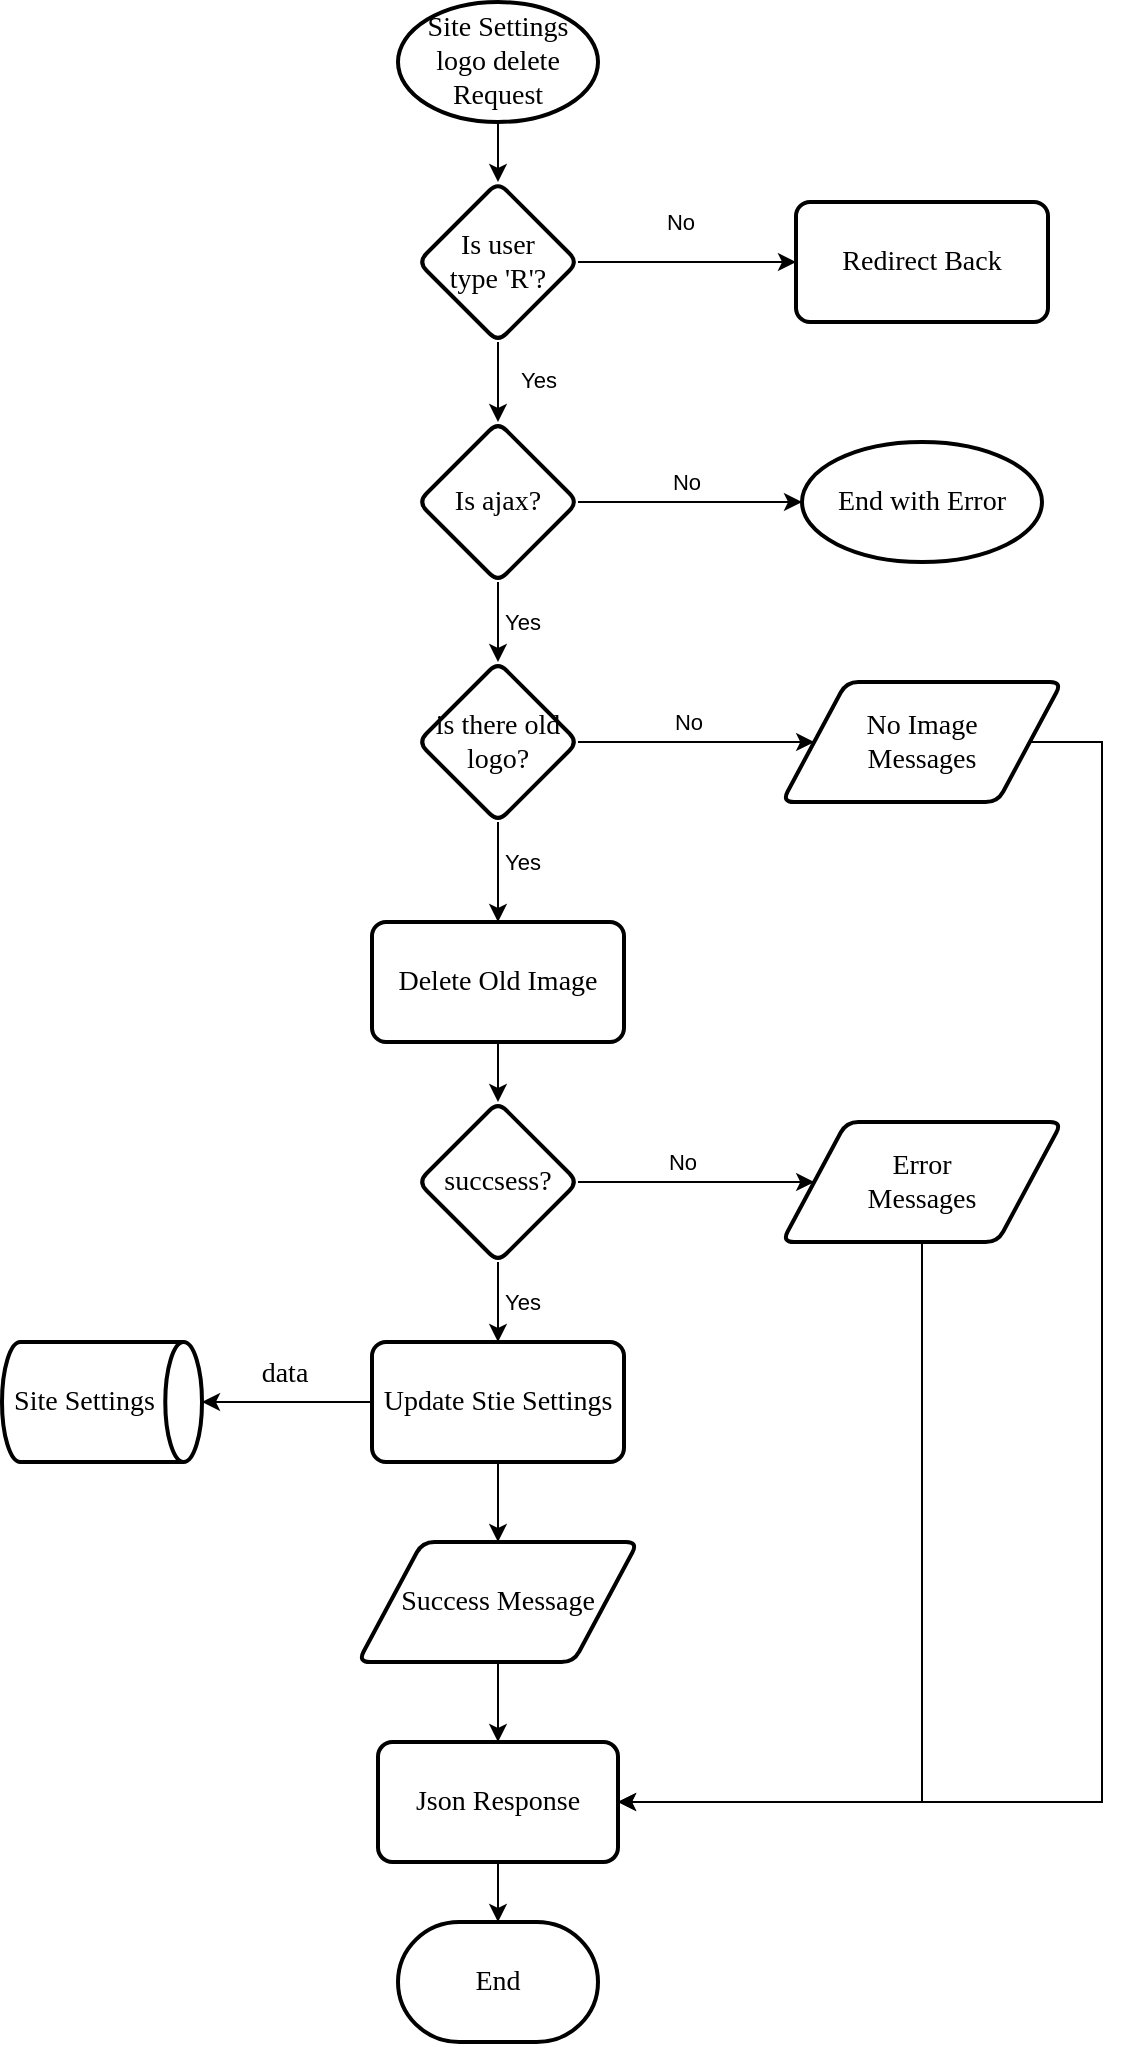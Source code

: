 <mxfile version="17.1.3" type="google"><diagram id="C5RBs43oDa-KdzZeNtuy" name="Page-1"><mxGraphModel grid="1" gridSize="10" guides="1" tooltips="1" connect="1" arrows="1" page="1" fold="1" pageScale="1" pageWidth="827" pageHeight="1169" math="0" shadow="0"><root><mxCell id="WIyWlLk6GJQsqaUBKTNV-0"/><mxCell id="WIyWlLk6GJQsqaUBKTNV-1" parent="WIyWlLk6GJQsqaUBKTNV-0"/><mxCell id="lV8cw0flvtYz1T7LWvcI-4" style="edgeStyle=orthogonalEdgeStyle;rounded=0;orthogonalLoop=1;jettySize=auto;html=1;" parent="WIyWlLk6GJQsqaUBKTNV-1" source="QMA3gvf6sLXdcExjiy3S-0" target="lV8cw0flvtYz1T7LWvcI-3" edge="1"><mxGeometry relative="1" as="geometry"/></mxCell><mxCell id="QMA3gvf6sLXdcExjiy3S-0" value="Site Settings logo delete Request" style="strokeWidth=2;html=1;shape=mxgraph.flowchart.start_1;whiteSpace=wrap;fontFamily=Times New Roman;fontSize=14;" parent="WIyWlLk6GJQsqaUBKTNV-1" vertex="1"><mxGeometry x="368" y="10" width="100" height="60" as="geometry"/></mxCell><mxCell id="lV8cw0flvtYz1T7LWvcI-34" value="" style="edgeStyle=elbowEdgeStyle;rounded=0;orthogonalLoop=1;jettySize=auto;html=1;" parent="WIyWlLk6GJQsqaUBKTNV-1" edge="1"><mxGeometry relative="1" as="geometry"><mxPoint x="418" y="1320" as="sourcePoint"/></mxGeometry></mxCell><mxCell id="lV8cw0flvtYz1T7LWvcI-6" value="No" style="edgeStyle=orthogonalEdgeStyle;rounded=0;orthogonalLoop=1;jettySize=auto;html=1;" parent="WIyWlLk6GJQsqaUBKTNV-1" source="lV8cw0flvtYz1T7LWvcI-3" target="lV8cw0flvtYz1T7LWvcI-5" edge="1"><mxGeometry x="-0.061" y="20" relative="1" as="geometry"><mxPoint as="offset"/></mxGeometry></mxCell><mxCell id="lV8cw0flvtYz1T7LWvcI-7" value="Yes" style="edgeStyle=orthogonalEdgeStyle;rounded=0;orthogonalLoop=1;jettySize=auto;html=1;" parent="WIyWlLk6GJQsqaUBKTNV-1" source="lV8cw0flvtYz1T7LWvcI-3" target="ebxcnhzdsOWxP9RuoGIz-0" edge="1"><mxGeometry x="-0.071" y="20" relative="1" as="geometry"><mxPoint x="418" y="220" as="targetPoint"/><mxPoint as="offset"/></mxGeometry></mxCell><mxCell id="lV8cw0flvtYz1T7LWvcI-3" value="Is user &lt;br&gt;type 'R'?" style="rhombus;whiteSpace=wrap;html=1;fontSize=14;fontFamily=Times New Roman;strokeWidth=2;rounded=1;arcSize=12;" parent="WIyWlLk6GJQsqaUBKTNV-1" vertex="1"><mxGeometry x="378" y="100" width="80" height="80" as="geometry"/></mxCell><mxCell id="lV8cw0flvtYz1T7LWvcI-5" value="Redirect Back" style="rounded=1;whiteSpace=wrap;html=1;absoluteArcSize=1;arcSize=14;strokeWidth=2;fontFamily=Times New Roman;fontSize=14;" parent="WIyWlLk6GJQsqaUBKTNV-1" vertex="1"><mxGeometry x="567" y="110" width="126" height="60" as="geometry"/></mxCell><mxCell id="ebxcnhzdsOWxP9RuoGIz-3" value="Yes" style="edgeStyle=orthogonalEdgeStyle;rounded=0;orthogonalLoop=1;jettySize=auto;html=1;" parent="WIyWlLk6GJQsqaUBKTNV-1" source="ebxcnhzdsOWxP9RuoGIz-0" target="eadW15HKfVmlfv3MFG1p-2" edge="1"><mxGeometry y="12" relative="1" as="geometry"><mxPoint as="offset"/><mxPoint x="418" y="340" as="targetPoint"/></mxGeometry></mxCell><mxCell id="ebxcnhzdsOWxP9RuoGIz-17" value="No" style="edgeStyle=orthogonalEdgeStyle;rounded=0;orthogonalLoop=1;jettySize=auto;html=1;" parent="WIyWlLk6GJQsqaUBKTNV-1" source="ebxcnhzdsOWxP9RuoGIz-0" target="ebxcnhzdsOWxP9RuoGIz-24" edge="1"><mxGeometry x="-0.046" y="10" relative="1" as="geometry"><mxPoint x="630" y="260" as="targetPoint"/><mxPoint as="offset"/></mxGeometry></mxCell><mxCell id="ebxcnhzdsOWxP9RuoGIz-0" value="Is ajax?" style="rhombus;whiteSpace=wrap;html=1;fontSize=14;fontFamily=Times New Roman;strokeWidth=2;rounded=1;arcSize=12;" parent="WIyWlLk6GJQsqaUBKTNV-1" vertex="1"><mxGeometry x="378" y="220" width="80" height="80" as="geometry"/></mxCell><mxCell id="ebxcnhzdsOWxP9RuoGIz-24" value="End with Error" style="ellipse;whiteSpace=wrap;html=1;fontSize=14;fontFamily=Times New Roman;strokeWidth=2;rounded=1;arcSize=12;" parent="WIyWlLk6GJQsqaUBKTNV-1" vertex="1"><mxGeometry x="570" y="230" width="120" height="60" as="geometry"/></mxCell><mxCell id="eadW15HKfVmlfv3MFG1p-0" value="No" style="edgeStyle=orthogonalEdgeStyle;rounded=0;orthogonalLoop=1;jettySize=auto;html=1;" parent="WIyWlLk6GJQsqaUBKTNV-1" source="eadW15HKfVmlfv3MFG1p-2" target="eadW15HKfVmlfv3MFG1p-12" edge="1"><mxGeometry x="-0.071" y="10" relative="1" as="geometry"><mxPoint as="offset"/><mxPoint x="570" y="380" as="targetPoint"/></mxGeometry></mxCell><mxCell id="eadW15HKfVmlfv3MFG1p-10" value="Yes" style="edgeStyle=orthogonalEdgeStyle;rounded=0;orthogonalLoop=1;jettySize=auto;html=1;" parent="WIyWlLk6GJQsqaUBKTNV-1" source="eadW15HKfVmlfv3MFG1p-2" target="eadW15HKfVmlfv3MFG1p-5" edge="1"><mxGeometry x="-0.2" y="12" relative="1" as="geometry"><mxPoint as="offset"/></mxGeometry></mxCell><mxCell id="eadW15HKfVmlfv3MFG1p-2" value="is there old logo?" style="rhombus;whiteSpace=wrap;html=1;fontSize=14;fontFamily=Times New Roman;strokeWidth=2;rounded=1;arcSize=12;" parent="WIyWlLk6GJQsqaUBKTNV-1" vertex="1"><mxGeometry x="378" y="340" width="80" height="80" as="geometry"/></mxCell><mxCell id="eadW15HKfVmlfv3MFG1p-15" style="edgeStyle=orthogonalEdgeStyle;rounded=0;orthogonalLoop=1;jettySize=auto;html=1;" parent="WIyWlLk6GJQsqaUBKTNV-1" source="eadW15HKfVmlfv3MFG1p-5" target="eadW15HKfVmlfv3MFG1p-14" edge="1"><mxGeometry relative="1" as="geometry"/></mxCell><mxCell id="eadW15HKfVmlfv3MFG1p-5" value="Delete Old Image" style="rounded=1;whiteSpace=wrap;html=1;absoluteArcSize=1;arcSize=14;strokeWidth=2;fontFamily=Times New Roman;fontSize=14;" parent="WIyWlLk6GJQsqaUBKTNV-1" vertex="1"><mxGeometry x="355" y="470" width="126" height="60" as="geometry"/></mxCell><mxCell id="eadW15HKfVmlfv3MFG1p-6" style="edgeStyle=orthogonalEdgeStyle;rounded=0;orthogonalLoop=1;jettySize=auto;html=1;fontFamily=Times New Roman;fontSize=14;" parent="WIyWlLk6GJQsqaUBKTNV-1" source="eadW15HKfVmlfv3MFG1p-18" target="eadW15HKfVmlfv3MFG1p-8" edge="1"><mxGeometry relative="1" as="geometry"><mxPoint x="351" y="710" as="sourcePoint"/></mxGeometry></mxCell><mxCell id="eadW15HKfVmlfv3MFG1p-7" value="data" style="edgeLabel;html=1;align=center;verticalAlign=middle;resizable=0;points=[];fontSize=14;fontFamily=Times New Roman;" parent="eadW15HKfVmlfv3MFG1p-6" connectable="0" vertex="1"><mxGeometry x="0.307" y="-2" relative="1" as="geometry"><mxPoint x="11" y="-12" as="offset"/></mxGeometry></mxCell><mxCell id="eadW15HKfVmlfv3MFG1p-8" value="Site Settings&amp;nbsp; &amp;nbsp; &amp;nbsp;" style="strokeWidth=2;html=1;shape=mxgraph.flowchart.direct_data;whiteSpace=wrap;fontFamily=Times New Roman;fontSize=14;" parent="WIyWlLk6GJQsqaUBKTNV-1" vertex="1"><mxGeometry x="170" y="680" width="100" height="60" as="geometry"/></mxCell><mxCell id="eadW15HKfVmlfv3MFG1p-28" style="edgeStyle=orthogonalEdgeStyle;rounded=0;orthogonalLoop=1;jettySize=auto;html=1;" parent="WIyWlLk6GJQsqaUBKTNV-1" source="eadW15HKfVmlfv3MFG1p-12" target="eadW15HKfVmlfv3MFG1p-24" edge="1"><mxGeometry relative="1" as="geometry"><Array as="points"><mxPoint x="720" y="380"/><mxPoint x="720" y="910"/></Array></mxGeometry></mxCell><mxCell id="eadW15HKfVmlfv3MFG1p-12" value="No Image&lt;br&gt;Messages" style="shape=parallelogram;html=1;strokeWidth=2;perimeter=parallelogramPerimeter;whiteSpace=wrap;rounded=1;arcSize=12;size=0.23;fontFamily=Times New Roman;fontSize=14;" parent="WIyWlLk6GJQsqaUBKTNV-1" vertex="1"><mxGeometry x="560" y="350" width="140" height="60" as="geometry"/></mxCell><mxCell id="eadW15HKfVmlfv3MFG1p-17" value="No" style="edgeStyle=orthogonalEdgeStyle;rounded=0;orthogonalLoop=1;jettySize=auto;html=1;entryX=0;entryY=0.5;entryDx=0;entryDy=0;" parent="WIyWlLk6GJQsqaUBKTNV-1" source="eadW15HKfVmlfv3MFG1p-14" target="eadW15HKfVmlfv3MFG1p-16" edge="1"><mxGeometry x="-0.119" y="10" relative="1" as="geometry"><mxPoint as="offset"/></mxGeometry></mxCell><mxCell id="eadW15HKfVmlfv3MFG1p-19" value="Yes" style="edgeStyle=orthogonalEdgeStyle;rounded=0;orthogonalLoop=1;jettySize=auto;html=1;" parent="WIyWlLk6GJQsqaUBKTNV-1" source="eadW15HKfVmlfv3MFG1p-14" target="eadW15HKfVmlfv3MFG1p-18" edge="1"><mxGeometry y="12" relative="1" as="geometry"><mxPoint as="offset"/></mxGeometry></mxCell><mxCell id="eadW15HKfVmlfv3MFG1p-14" value="succsess?" style="rhombus;whiteSpace=wrap;html=1;fontSize=14;fontFamily=Times New Roman;strokeWidth=2;rounded=1;arcSize=12;" parent="WIyWlLk6GJQsqaUBKTNV-1" vertex="1"><mxGeometry x="378" y="560" width="80" height="80" as="geometry"/></mxCell><mxCell id="eadW15HKfVmlfv3MFG1p-27" style="edgeStyle=orthogonalEdgeStyle;rounded=0;orthogonalLoop=1;jettySize=auto;html=1;" parent="WIyWlLk6GJQsqaUBKTNV-1" source="eadW15HKfVmlfv3MFG1p-16" target="eadW15HKfVmlfv3MFG1p-24" edge="1"><mxGeometry relative="1" as="geometry"><Array as="points"><mxPoint x="630" y="910"/></Array></mxGeometry></mxCell><mxCell id="eadW15HKfVmlfv3MFG1p-16" value="Error&lt;br&gt;Messages" style="shape=parallelogram;html=1;strokeWidth=2;perimeter=parallelogramPerimeter;whiteSpace=wrap;rounded=1;arcSize=12;size=0.23;fontFamily=Times New Roman;fontSize=14;" parent="WIyWlLk6GJQsqaUBKTNV-1" vertex="1"><mxGeometry x="560" y="570" width="140" height="60" as="geometry"/></mxCell><mxCell id="eadW15HKfVmlfv3MFG1p-26" style="edgeStyle=orthogonalEdgeStyle;rounded=0;orthogonalLoop=1;jettySize=auto;html=1;" parent="WIyWlLk6GJQsqaUBKTNV-1" source="eadW15HKfVmlfv3MFG1p-18" target="eadW15HKfVmlfv3MFG1p-22" edge="1"><mxGeometry relative="1" as="geometry"/></mxCell><mxCell id="eadW15HKfVmlfv3MFG1p-18" value="Update Stie Settings" style="rounded=1;whiteSpace=wrap;html=1;absoluteArcSize=1;arcSize=14;strokeWidth=2;fontFamily=Times New Roman;fontSize=14;" parent="WIyWlLk6GJQsqaUBKTNV-1" vertex="1"><mxGeometry x="355" y="680" width="126" height="60" as="geometry"/></mxCell><mxCell id="eadW15HKfVmlfv3MFG1p-20" value="End" style="strokeWidth=2;html=1;shape=mxgraph.flowchart.terminator;whiteSpace=wrap;fontFamily=Times New Roman;fontSize=14;" parent="WIyWlLk6GJQsqaUBKTNV-1" vertex="1"><mxGeometry x="368" y="970" width="100" height="60" as="geometry"/></mxCell><mxCell id="eadW15HKfVmlfv3MFG1p-21" style="edgeStyle=orthogonalEdgeStyle;rounded=0;orthogonalLoop=1;jettySize=auto;html=1;" parent="WIyWlLk6GJQsqaUBKTNV-1" source="eadW15HKfVmlfv3MFG1p-22" target="eadW15HKfVmlfv3MFG1p-24" edge="1"><mxGeometry relative="1" as="geometry"/></mxCell><mxCell id="eadW15HKfVmlfv3MFG1p-22" value="Success Message" style="shape=parallelogram;html=1;strokeWidth=2;perimeter=parallelogramPerimeter;whiteSpace=wrap;rounded=1;arcSize=12;size=0.23;fontFamily=Times New Roman;fontSize=14;" parent="WIyWlLk6GJQsqaUBKTNV-1" vertex="1"><mxGeometry x="348" y="780" width="140" height="60" as="geometry"/></mxCell><mxCell id="eadW15HKfVmlfv3MFG1p-23" style="edgeStyle=orthogonalEdgeStyle;rounded=0;orthogonalLoop=1;jettySize=auto;html=1;" parent="WIyWlLk6GJQsqaUBKTNV-1" source="eadW15HKfVmlfv3MFG1p-24" target="eadW15HKfVmlfv3MFG1p-20" edge="1"><mxGeometry relative="1" as="geometry"/></mxCell><mxCell id="eadW15HKfVmlfv3MFG1p-24" value="Json Response" style="whiteSpace=wrap;html=1;fontSize=14;fontFamily=Times New Roman;strokeWidth=2;rounded=1;arcSize=12;" parent="WIyWlLk6GJQsqaUBKTNV-1" vertex="1"><mxGeometry x="358" y="880" width="120" height="60" as="geometry"/></mxCell></root></mxGraphModel></diagram></mxfile>